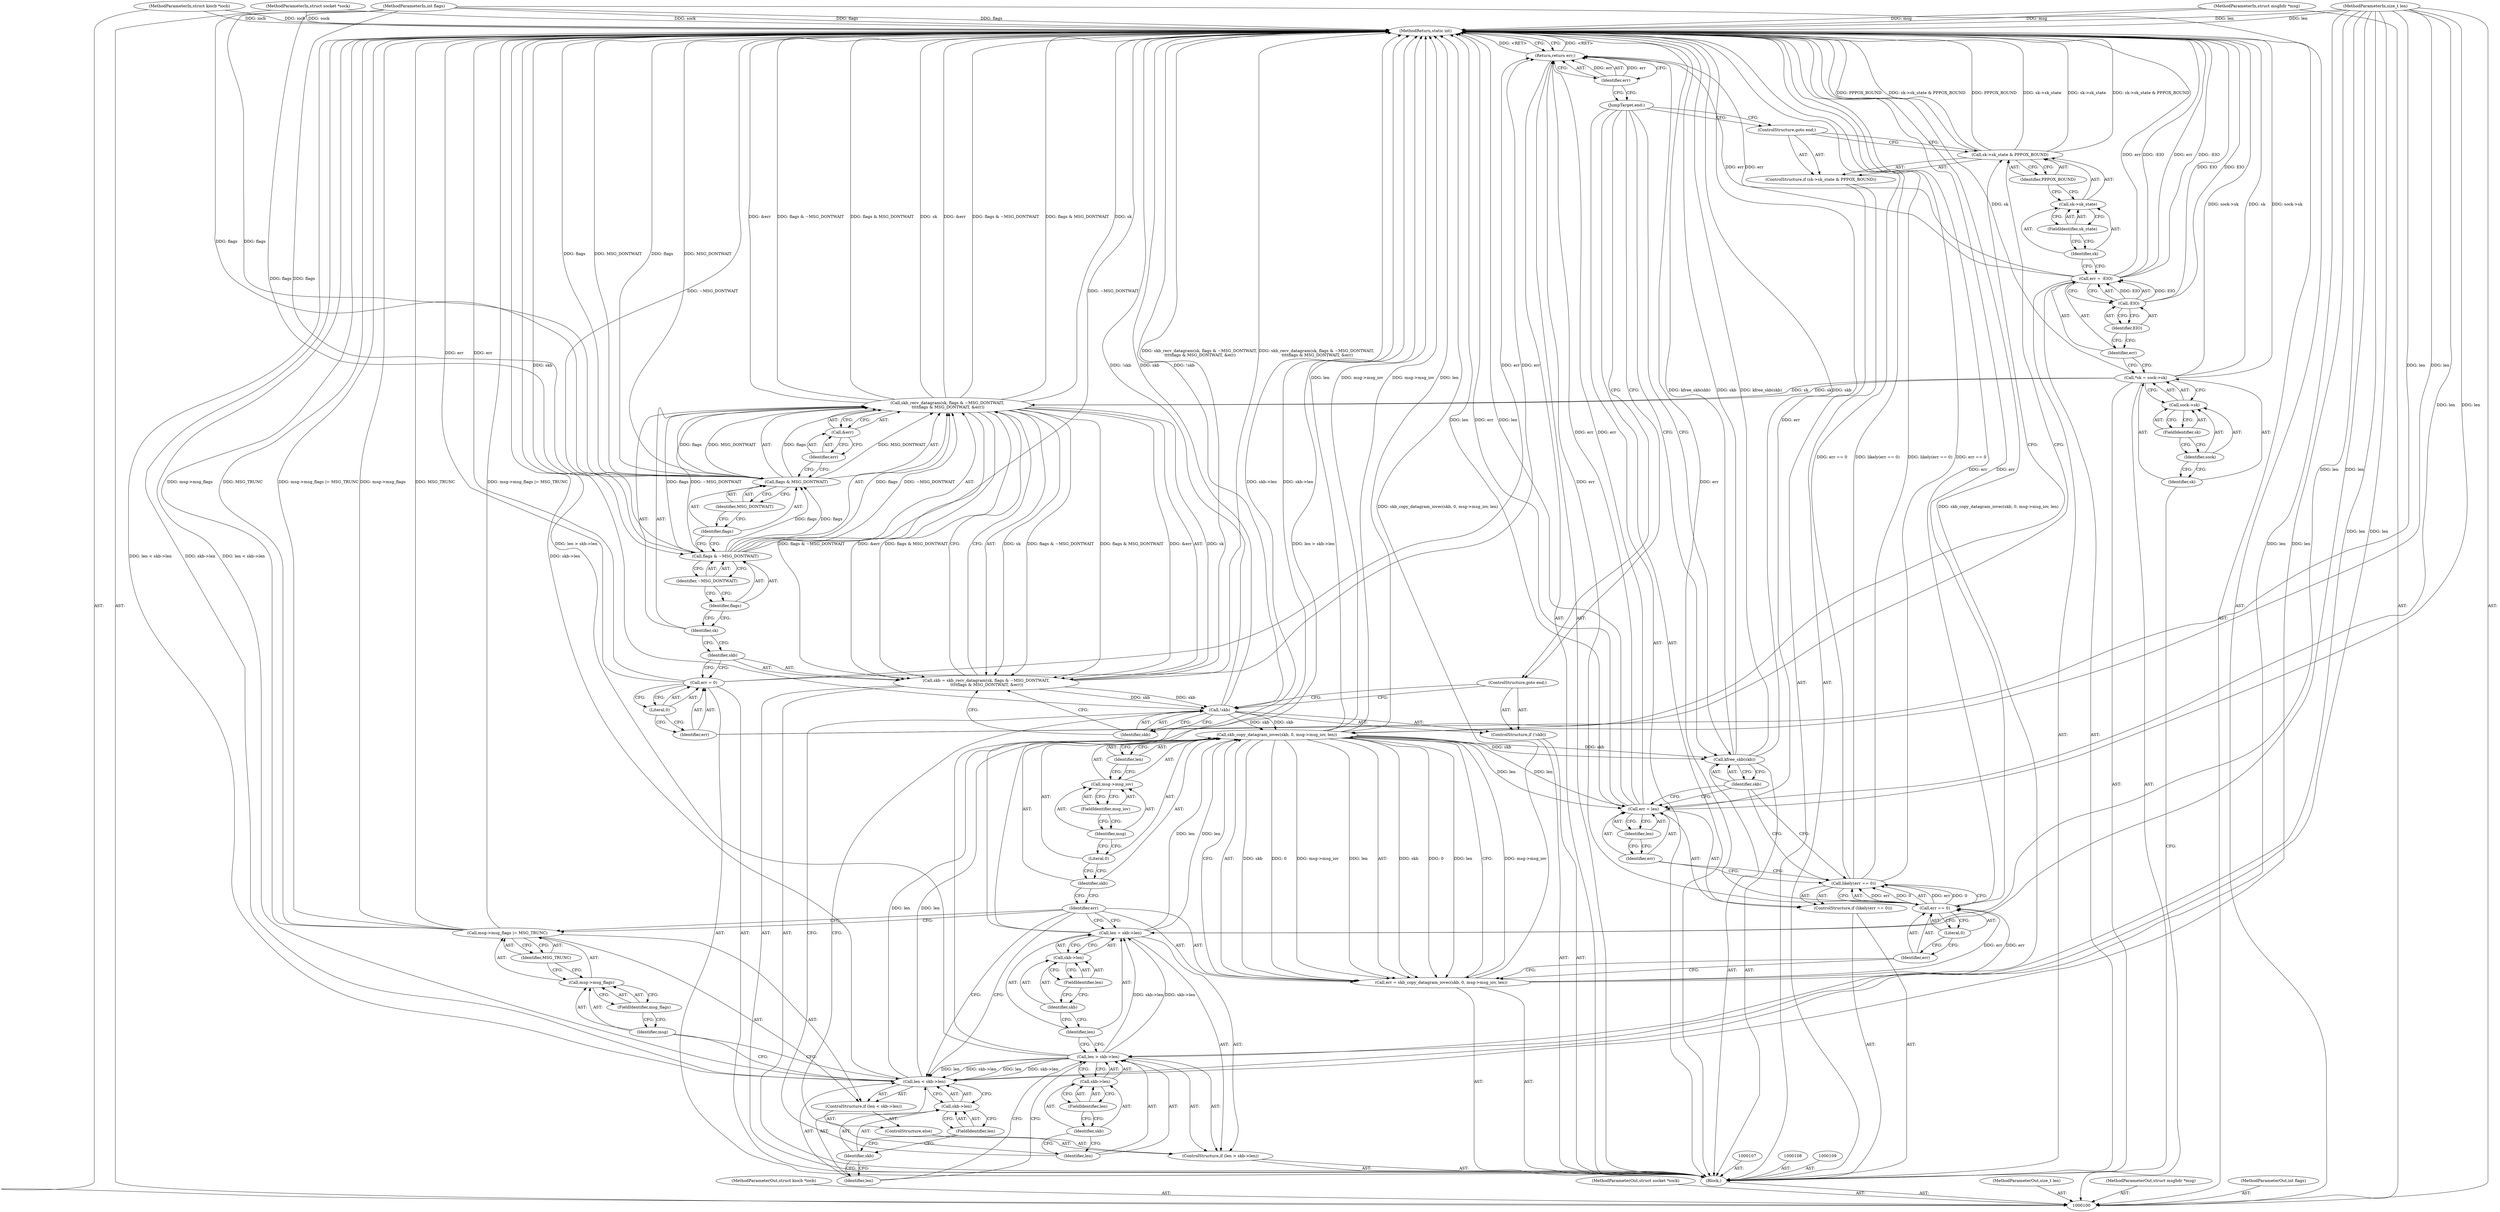 digraph "0_linux_f3d3342602f8bcbf37d7c46641cb9bca7618eb1c_20" {
"1000190" [label="(MethodReturn,static int)"];
"1000101" [label="(MethodParameterIn,struct kiocb *iocb)"];
"1000271" [label="(MethodParameterOut,struct kiocb *iocb)"];
"1000102" [label="(MethodParameterIn,struct socket *sock)"];
"1000272" [label="(MethodParameterOut,struct socket *sock)"];
"1000123" [label="(FieldIdentifier,sk_state)"];
"1000119" [label="(ControlStructure,if (sk->sk_state & PPPOX_BOUND))"];
"1000124" [label="(Identifier,PPPOX_BOUND)"];
"1000120" [label="(Call,sk->sk_state & PPPOX_BOUND)"];
"1000121" [label="(Call,sk->sk_state)"];
"1000122" [label="(Identifier,sk)"];
"1000125" [label="(ControlStructure,goto end;)"];
"1000126" [label="(Call,err = 0)"];
"1000127" [label="(Identifier,err)"];
"1000128" [label="(Literal,0)"];
"1000129" [label="(Call,skb = skb_recv_datagram(sk, flags & ~MSG_DONTWAIT,\n \t\t\t\tflags & MSG_DONTWAIT, &err))"];
"1000130" [label="(Identifier,skb)"];
"1000132" [label="(Identifier,sk)"];
"1000133" [label="(Call,flags & ~MSG_DONTWAIT)"];
"1000134" [label="(Identifier,flags)"];
"1000135" [label="(Identifier,~MSG_DONTWAIT)"];
"1000131" [label="(Call,skb_recv_datagram(sk, flags & ~MSG_DONTWAIT,\n \t\t\t\tflags & MSG_DONTWAIT, &err))"];
"1000138" [label="(Identifier,MSG_DONTWAIT)"];
"1000139" [label="(Call,&err)"];
"1000140" [label="(Identifier,err)"];
"1000136" [label="(Call,flags & MSG_DONTWAIT)"];
"1000137" [label="(Identifier,flags)"];
"1000141" [label="(ControlStructure,if (!skb))"];
"1000142" [label="(Call,!skb)"];
"1000143" [label="(Identifier,skb)"];
"1000144" [label="(ControlStructure,goto end;)"];
"1000145" [label="(ControlStructure,if (len > skb->len))"];
"1000148" [label="(Call,skb->len)"];
"1000149" [label="(Identifier,skb)"];
"1000150" [label="(FieldIdentifier,len)"];
"1000146" [label="(Call,len > skb->len)"];
"1000147" [label="(Identifier,len)"];
"1000104" [label="(MethodParameterIn,size_t len)"];
"1000274" [label="(MethodParameterOut,size_t len)"];
"1000103" [label="(MethodParameterIn,struct msghdr *msg)"];
"1000273" [label="(MethodParameterOut,struct msghdr *msg)"];
"1000155" [label="(FieldIdentifier,len)"];
"1000151" [label="(Call,len = skb->len)"];
"1000152" [label="(Identifier,len)"];
"1000153" [label="(Call,skb->len)"];
"1000154" [label="(Identifier,skb)"];
"1000156" [label="(ControlStructure,else)"];
"1000158" [label="(Call,len < skb->len)"];
"1000159" [label="(Identifier,len)"];
"1000160" [label="(Call,skb->len)"];
"1000161" [label="(Identifier,skb)"];
"1000162" [label="(FieldIdentifier,len)"];
"1000157" [label="(ControlStructure,if (len < skb->len))"];
"1000163" [label="(Call,msg->msg_flags |= MSG_TRUNC)"];
"1000164" [label="(Call,msg->msg_flags)"];
"1000165" [label="(Identifier,msg)"];
"1000167" [label="(Identifier,MSG_TRUNC)"];
"1000166" [label="(FieldIdentifier,msg_flags)"];
"1000168" [label="(Call,err = skb_copy_datagram_iovec(skb, 0, msg->msg_iov, len))"];
"1000169" [label="(Identifier,err)"];
"1000171" [label="(Identifier,skb)"];
"1000172" [label="(Literal,0)"];
"1000173" [label="(Call,msg->msg_iov)"];
"1000174" [label="(Identifier,msg)"];
"1000175" [label="(FieldIdentifier,msg_iov)"];
"1000176" [label="(Identifier,len)"];
"1000170" [label="(Call,skb_copy_datagram_iovec(skb, 0, msg->msg_iov, len))"];
"1000177" [label="(ControlStructure,if (likely(err == 0)))"];
"1000179" [label="(Call,err == 0)"];
"1000180" [label="(Identifier,err)"];
"1000181" [label="(Literal,0)"];
"1000178" [label="(Call,likely(err == 0))"];
"1000182" [label="(Call,err = len)"];
"1000183" [label="(Identifier,err)"];
"1000184" [label="(Identifier,len)"];
"1000185" [label="(Call,kfree_skb(skb))"];
"1000186" [label="(Identifier,skb)"];
"1000187" [label="(JumpTarget,end:)"];
"1000105" [label="(MethodParameterIn,int flags)"];
"1000275" [label="(MethodParameterOut,int flags)"];
"1000188" [label="(Return,return err;)"];
"1000189" [label="(Identifier,err)"];
"1000106" [label="(Block,)"];
"1000110" [label="(Call,*sk = sock->sk)"];
"1000111" [label="(Identifier,sk)"];
"1000112" [label="(Call,sock->sk)"];
"1000113" [label="(Identifier,sock)"];
"1000114" [label="(FieldIdentifier,sk)"];
"1000115" [label="(Call,err = -EIO)"];
"1000116" [label="(Identifier,err)"];
"1000117" [label="(Call,-EIO)"];
"1000118" [label="(Identifier,EIO)"];
"1000190" -> "1000100"  [label="AST: "];
"1000190" -> "1000188"  [label="CFG: "];
"1000188" -> "1000190"  [label="DDG: <RET>"];
"1000142" -> "1000190"  [label="DDG: !skb"];
"1000142" -> "1000190"  [label="DDG: skb"];
"1000185" -> "1000190"  [label="DDG: kfree_skb(skb)"];
"1000185" -> "1000190"  [label="DDG: skb"];
"1000105" -> "1000190"  [label="DDG: flags"];
"1000158" -> "1000190"  [label="DDG: skb->len"];
"1000158" -> "1000190"  [label="DDG: len < skb->len"];
"1000182" -> "1000190"  [label="DDG: len"];
"1000182" -> "1000190"  [label="DDG: err"];
"1000170" -> "1000190"  [label="DDG: len"];
"1000170" -> "1000190"  [label="DDG: msg->msg_iov"];
"1000117" -> "1000190"  [label="DDG: EIO"];
"1000168" -> "1000190"  [label="DDG: skb_copy_datagram_iovec(skb, 0, msg->msg_iov, len)"];
"1000136" -> "1000190"  [label="DDG: MSG_DONTWAIT"];
"1000136" -> "1000190"  [label="DDG: flags"];
"1000178" -> "1000190"  [label="DDG: likely(err == 0)"];
"1000178" -> "1000190"  [label="DDG: err == 0"];
"1000115" -> "1000190"  [label="DDG: -EIO"];
"1000115" -> "1000190"  [label="DDG: err"];
"1000163" -> "1000190"  [label="DDG: msg->msg_flags"];
"1000163" -> "1000190"  [label="DDG: MSG_TRUNC"];
"1000163" -> "1000190"  [label="DDG: msg->msg_flags |= MSG_TRUNC"];
"1000104" -> "1000190"  [label="DDG: len"];
"1000131" -> "1000190"  [label="DDG: sk"];
"1000131" -> "1000190"  [label="DDG: &err"];
"1000131" -> "1000190"  [label="DDG: flags & ~MSG_DONTWAIT"];
"1000131" -> "1000190"  [label="DDG: flags & MSG_DONTWAIT"];
"1000103" -> "1000190"  [label="DDG: msg"];
"1000120" -> "1000190"  [label="DDG: sk->sk_state"];
"1000120" -> "1000190"  [label="DDG: sk->sk_state & PPPOX_BOUND"];
"1000120" -> "1000190"  [label="DDG: PPPOX_BOUND"];
"1000179" -> "1000190"  [label="DDG: err"];
"1000126" -> "1000190"  [label="DDG: err"];
"1000151" -> "1000190"  [label="DDG: skb->len"];
"1000102" -> "1000190"  [label="DDG: sock"];
"1000110" -> "1000190"  [label="DDG: sock->sk"];
"1000110" -> "1000190"  [label="DDG: sk"];
"1000133" -> "1000190"  [label="DDG: ~MSG_DONTWAIT"];
"1000101" -> "1000190"  [label="DDG: iocb"];
"1000146" -> "1000190"  [label="DDG: len > skb->len"];
"1000129" -> "1000190"  [label="DDG: skb_recv_datagram(sk, flags & ~MSG_DONTWAIT,\n \t\t\t\tflags & MSG_DONTWAIT, &err)"];
"1000101" -> "1000100"  [label="AST: "];
"1000101" -> "1000190"  [label="DDG: iocb"];
"1000271" -> "1000100"  [label="AST: "];
"1000102" -> "1000100"  [label="AST: "];
"1000102" -> "1000190"  [label="DDG: sock"];
"1000272" -> "1000100"  [label="AST: "];
"1000123" -> "1000121"  [label="AST: "];
"1000123" -> "1000122"  [label="CFG: "];
"1000121" -> "1000123"  [label="CFG: "];
"1000119" -> "1000106"  [label="AST: "];
"1000120" -> "1000119"  [label="AST: "];
"1000125" -> "1000119"  [label="AST: "];
"1000124" -> "1000120"  [label="AST: "];
"1000124" -> "1000121"  [label="CFG: "];
"1000120" -> "1000124"  [label="CFG: "];
"1000120" -> "1000119"  [label="AST: "];
"1000120" -> "1000124"  [label="CFG: "];
"1000121" -> "1000120"  [label="AST: "];
"1000124" -> "1000120"  [label="AST: "];
"1000125" -> "1000120"  [label="CFG: "];
"1000127" -> "1000120"  [label="CFG: "];
"1000120" -> "1000190"  [label="DDG: sk->sk_state"];
"1000120" -> "1000190"  [label="DDG: sk->sk_state & PPPOX_BOUND"];
"1000120" -> "1000190"  [label="DDG: PPPOX_BOUND"];
"1000121" -> "1000120"  [label="AST: "];
"1000121" -> "1000123"  [label="CFG: "];
"1000122" -> "1000121"  [label="AST: "];
"1000123" -> "1000121"  [label="AST: "];
"1000124" -> "1000121"  [label="CFG: "];
"1000122" -> "1000121"  [label="AST: "];
"1000122" -> "1000115"  [label="CFG: "];
"1000123" -> "1000122"  [label="CFG: "];
"1000125" -> "1000119"  [label="AST: "];
"1000125" -> "1000120"  [label="CFG: "];
"1000187" -> "1000125"  [label="CFG: "];
"1000126" -> "1000106"  [label="AST: "];
"1000126" -> "1000128"  [label="CFG: "];
"1000127" -> "1000126"  [label="AST: "];
"1000128" -> "1000126"  [label="AST: "];
"1000130" -> "1000126"  [label="CFG: "];
"1000126" -> "1000190"  [label="DDG: err"];
"1000126" -> "1000188"  [label="DDG: err"];
"1000127" -> "1000126"  [label="AST: "];
"1000127" -> "1000120"  [label="CFG: "];
"1000128" -> "1000127"  [label="CFG: "];
"1000128" -> "1000126"  [label="AST: "];
"1000128" -> "1000127"  [label="CFG: "];
"1000126" -> "1000128"  [label="CFG: "];
"1000129" -> "1000106"  [label="AST: "];
"1000129" -> "1000131"  [label="CFG: "];
"1000130" -> "1000129"  [label="AST: "];
"1000131" -> "1000129"  [label="AST: "];
"1000143" -> "1000129"  [label="CFG: "];
"1000129" -> "1000190"  [label="DDG: skb_recv_datagram(sk, flags & ~MSG_DONTWAIT,\n \t\t\t\tflags & MSG_DONTWAIT, &err)"];
"1000131" -> "1000129"  [label="DDG: sk"];
"1000131" -> "1000129"  [label="DDG: flags & ~MSG_DONTWAIT"];
"1000131" -> "1000129"  [label="DDG: flags & MSG_DONTWAIT"];
"1000131" -> "1000129"  [label="DDG: &err"];
"1000129" -> "1000142"  [label="DDG: skb"];
"1000130" -> "1000129"  [label="AST: "];
"1000130" -> "1000126"  [label="CFG: "];
"1000132" -> "1000130"  [label="CFG: "];
"1000132" -> "1000131"  [label="AST: "];
"1000132" -> "1000130"  [label="CFG: "];
"1000134" -> "1000132"  [label="CFG: "];
"1000133" -> "1000131"  [label="AST: "];
"1000133" -> "1000135"  [label="CFG: "];
"1000134" -> "1000133"  [label="AST: "];
"1000135" -> "1000133"  [label="AST: "];
"1000137" -> "1000133"  [label="CFG: "];
"1000133" -> "1000190"  [label="DDG: ~MSG_DONTWAIT"];
"1000133" -> "1000131"  [label="DDG: flags"];
"1000133" -> "1000131"  [label="DDG: ~MSG_DONTWAIT"];
"1000105" -> "1000133"  [label="DDG: flags"];
"1000133" -> "1000136"  [label="DDG: flags"];
"1000134" -> "1000133"  [label="AST: "];
"1000134" -> "1000132"  [label="CFG: "];
"1000135" -> "1000134"  [label="CFG: "];
"1000135" -> "1000133"  [label="AST: "];
"1000135" -> "1000134"  [label="CFG: "];
"1000133" -> "1000135"  [label="CFG: "];
"1000131" -> "1000129"  [label="AST: "];
"1000131" -> "1000139"  [label="CFG: "];
"1000132" -> "1000131"  [label="AST: "];
"1000133" -> "1000131"  [label="AST: "];
"1000136" -> "1000131"  [label="AST: "];
"1000139" -> "1000131"  [label="AST: "];
"1000129" -> "1000131"  [label="CFG: "];
"1000131" -> "1000190"  [label="DDG: sk"];
"1000131" -> "1000190"  [label="DDG: &err"];
"1000131" -> "1000190"  [label="DDG: flags & ~MSG_DONTWAIT"];
"1000131" -> "1000190"  [label="DDG: flags & MSG_DONTWAIT"];
"1000131" -> "1000129"  [label="DDG: sk"];
"1000131" -> "1000129"  [label="DDG: flags & ~MSG_DONTWAIT"];
"1000131" -> "1000129"  [label="DDG: flags & MSG_DONTWAIT"];
"1000131" -> "1000129"  [label="DDG: &err"];
"1000110" -> "1000131"  [label="DDG: sk"];
"1000133" -> "1000131"  [label="DDG: flags"];
"1000133" -> "1000131"  [label="DDG: ~MSG_DONTWAIT"];
"1000136" -> "1000131"  [label="DDG: flags"];
"1000136" -> "1000131"  [label="DDG: MSG_DONTWAIT"];
"1000138" -> "1000136"  [label="AST: "];
"1000138" -> "1000137"  [label="CFG: "];
"1000136" -> "1000138"  [label="CFG: "];
"1000139" -> "1000131"  [label="AST: "];
"1000139" -> "1000140"  [label="CFG: "];
"1000140" -> "1000139"  [label="AST: "];
"1000131" -> "1000139"  [label="CFG: "];
"1000140" -> "1000139"  [label="AST: "];
"1000140" -> "1000136"  [label="CFG: "];
"1000139" -> "1000140"  [label="CFG: "];
"1000136" -> "1000131"  [label="AST: "];
"1000136" -> "1000138"  [label="CFG: "];
"1000137" -> "1000136"  [label="AST: "];
"1000138" -> "1000136"  [label="AST: "];
"1000140" -> "1000136"  [label="CFG: "];
"1000136" -> "1000190"  [label="DDG: MSG_DONTWAIT"];
"1000136" -> "1000190"  [label="DDG: flags"];
"1000136" -> "1000131"  [label="DDG: flags"];
"1000136" -> "1000131"  [label="DDG: MSG_DONTWAIT"];
"1000133" -> "1000136"  [label="DDG: flags"];
"1000105" -> "1000136"  [label="DDG: flags"];
"1000137" -> "1000136"  [label="AST: "];
"1000137" -> "1000133"  [label="CFG: "];
"1000138" -> "1000137"  [label="CFG: "];
"1000141" -> "1000106"  [label="AST: "];
"1000142" -> "1000141"  [label="AST: "];
"1000144" -> "1000141"  [label="AST: "];
"1000142" -> "1000141"  [label="AST: "];
"1000142" -> "1000143"  [label="CFG: "];
"1000143" -> "1000142"  [label="AST: "];
"1000144" -> "1000142"  [label="CFG: "];
"1000147" -> "1000142"  [label="CFG: "];
"1000142" -> "1000190"  [label="DDG: !skb"];
"1000142" -> "1000190"  [label="DDG: skb"];
"1000129" -> "1000142"  [label="DDG: skb"];
"1000142" -> "1000170"  [label="DDG: skb"];
"1000143" -> "1000142"  [label="AST: "];
"1000143" -> "1000129"  [label="CFG: "];
"1000142" -> "1000143"  [label="CFG: "];
"1000144" -> "1000141"  [label="AST: "];
"1000144" -> "1000142"  [label="CFG: "];
"1000187" -> "1000144"  [label="CFG: "];
"1000145" -> "1000106"  [label="AST: "];
"1000146" -> "1000145"  [label="AST: "];
"1000151" -> "1000145"  [label="AST: "];
"1000156" -> "1000145"  [label="AST: "];
"1000148" -> "1000146"  [label="AST: "];
"1000148" -> "1000150"  [label="CFG: "];
"1000149" -> "1000148"  [label="AST: "];
"1000150" -> "1000148"  [label="AST: "];
"1000146" -> "1000148"  [label="CFG: "];
"1000149" -> "1000148"  [label="AST: "];
"1000149" -> "1000147"  [label="CFG: "];
"1000150" -> "1000149"  [label="CFG: "];
"1000150" -> "1000148"  [label="AST: "];
"1000150" -> "1000149"  [label="CFG: "];
"1000148" -> "1000150"  [label="CFG: "];
"1000146" -> "1000145"  [label="AST: "];
"1000146" -> "1000148"  [label="CFG: "];
"1000147" -> "1000146"  [label="AST: "];
"1000148" -> "1000146"  [label="AST: "];
"1000152" -> "1000146"  [label="CFG: "];
"1000159" -> "1000146"  [label="CFG: "];
"1000146" -> "1000190"  [label="DDG: len > skb->len"];
"1000104" -> "1000146"  [label="DDG: len"];
"1000146" -> "1000151"  [label="DDG: skb->len"];
"1000146" -> "1000158"  [label="DDG: len"];
"1000146" -> "1000158"  [label="DDG: skb->len"];
"1000147" -> "1000146"  [label="AST: "];
"1000147" -> "1000142"  [label="CFG: "];
"1000149" -> "1000147"  [label="CFG: "];
"1000104" -> "1000100"  [label="AST: "];
"1000104" -> "1000190"  [label="DDG: len"];
"1000104" -> "1000146"  [label="DDG: len"];
"1000104" -> "1000151"  [label="DDG: len"];
"1000104" -> "1000158"  [label="DDG: len"];
"1000104" -> "1000170"  [label="DDG: len"];
"1000104" -> "1000182"  [label="DDG: len"];
"1000274" -> "1000100"  [label="AST: "];
"1000103" -> "1000100"  [label="AST: "];
"1000103" -> "1000190"  [label="DDG: msg"];
"1000273" -> "1000100"  [label="AST: "];
"1000155" -> "1000153"  [label="AST: "];
"1000155" -> "1000154"  [label="CFG: "];
"1000153" -> "1000155"  [label="CFG: "];
"1000151" -> "1000145"  [label="AST: "];
"1000151" -> "1000153"  [label="CFG: "];
"1000152" -> "1000151"  [label="AST: "];
"1000153" -> "1000151"  [label="AST: "];
"1000169" -> "1000151"  [label="CFG: "];
"1000151" -> "1000190"  [label="DDG: skb->len"];
"1000146" -> "1000151"  [label="DDG: skb->len"];
"1000104" -> "1000151"  [label="DDG: len"];
"1000151" -> "1000170"  [label="DDG: len"];
"1000152" -> "1000151"  [label="AST: "];
"1000152" -> "1000146"  [label="CFG: "];
"1000154" -> "1000152"  [label="CFG: "];
"1000153" -> "1000151"  [label="AST: "];
"1000153" -> "1000155"  [label="CFG: "];
"1000154" -> "1000153"  [label="AST: "];
"1000155" -> "1000153"  [label="AST: "];
"1000151" -> "1000153"  [label="CFG: "];
"1000154" -> "1000153"  [label="AST: "];
"1000154" -> "1000152"  [label="CFG: "];
"1000155" -> "1000154"  [label="CFG: "];
"1000156" -> "1000145"  [label="AST: "];
"1000157" -> "1000156"  [label="AST: "];
"1000158" -> "1000157"  [label="AST: "];
"1000158" -> "1000160"  [label="CFG: "];
"1000159" -> "1000158"  [label="AST: "];
"1000160" -> "1000158"  [label="AST: "];
"1000165" -> "1000158"  [label="CFG: "];
"1000169" -> "1000158"  [label="CFG: "];
"1000158" -> "1000190"  [label="DDG: skb->len"];
"1000158" -> "1000190"  [label="DDG: len < skb->len"];
"1000146" -> "1000158"  [label="DDG: len"];
"1000146" -> "1000158"  [label="DDG: skb->len"];
"1000104" -> "1000158"  [label="DDG: len"];
"1000158" -> "1000170"  [label="DDG: len"];
"1000159" -> "1000158"  [label="AST: "];
"1000159" -> "1000146"  [label="CFG: "];
"1000161" -> "1000159"  [label="CFG: "];
"1000160" -> "1000158"  [label="AST: "];
"1000160" -> "1000162"  [label="CFG: "];
"1000161" -> "1000160"  [label="AST: "];
"1000162" -> "1000160"  [label="AST: "];
"1000158" -> "1000160"  [label="CFG: "];
"1000161" -> "1000160"  [label="AST: "];
"1000161" -> "1000159"  [label="CFG: "];
"1000162" -> "1000161"  [label="CFG: "];
"1000162" -> "1000160"  [label="AST: "];
"1000162" -> "1000161"  [label="CFG: "];
"1000160" -> "1000162"  [label="CFG: "];
"1000157" -> "1000156"  [label="AST: "];
"1000158" -> "1000157"  [label="AST: "];
"1000163" -> "1000157"  [label="AST: "];
"1000163" -> "1000157"  [label="AST: "];
"1000163" -> "1000167"  [label="CFG: "];
"1000164" -> "1000163"  [label="AST: "];
"1000167" -> "1000163"  [label="AST: "];
"1000169" -> "1000163"  [label="CFG: "];
"1000163" -> "1000190"  [label="DDG: msg->msg_flags"];
"1000163" -> "1000190"  [label="DDG: MSG_TRUNC"];
"1000163" -> "1000190"  [label="DDG: msg->msg_flags |= MSG_TRUNC"];
"1000164" -> "1000163"  [label="AST: "];
"1000164" -> "1000166"  [label="CFG: "];
"1000165" -> "1000164"  [label="AST: "];
"1000166" -> "1000164"  [label="AST: "];
"1000167" -> "1000164"  [label="CFG: "];
"1000165" -> "1000164"  [label="AST: "];
"1000165" -> "1000158"  [label="CFG: "];
"1000166" -> "1000165"  [label="CFG: "];
"1000167" -> "1000163"  [label="AST: "];
"1000167" -> "1000164"  [label="CFG: "];
"1000163" -> "1000167"  [label="CFG: "];
"1000166" -> "1000164"  [label="AST: "];
"1000166" -> "1000165"  [label="CFG: "];
"1000164" -> "1000166"  [label="CFG: "];
"1000168" -> "1000106"  [label="AST: "];
"1000168" -> "1000170"  [label="CFG: "];
"1000169" -> "1000168"  [label="AST: "];
"1000170" -> "1000168"  [label="AST: "];
"1000180" -> "1000168"  [label="CFG: "];
"1000168" -> "1000190"  [label="DDG: skb_copy_datagram_iovec(skb, 0, msg->msg_iov, len)"];
"1000170" -> "1000168"  [label="DDG: skb"];
"1000170" -> "1000168"  [label="DDG: 0"];
"1000170" -> "1000168"  [label="DDG: msg->msg_iov"];
"1000170" -> "1000168"  [label="DDG: len"];
"1000168" -> "1000179"  [label="DDG: err"];
"1000169" -> "1000168"  [label="AST: "];
"1000169" -> "1000151"  [label="CFG: "];
"1000169" -> "1000163"  [label="CFG: "];
"1000169" -> "1000158"  [label="CFG: "];
"1000171" -> "1000169"  [label="CFG: "];
"1000171" -> "1000170"  [label="AST: "];
"1000171" -> "1000169"  [label="CFG: "];
"1000172" -> "1000171"  [label="CFG: "];
"1000172" -> "1000170"  [label="AST: "];
"1000172" -> "1000171"  [label="CFG: "];
"1000174" -> "1000172"  [label="CFG: "];
"1000173" -> "1000170"  [label="AST: "];
"1000173" -> "1000175"  [label="CFG: "];
"1000174" -> "1000173"  [label="AST: "];
"1000175" -> "1000173"  [label="AST: "];
"1000176" -> "1000173"  [label="CFG: "];
"1000174" -> "1000173"  [label="AST: "];
"1000174" -> "1000172"  [label="CFG: "];
"1000175" -> "1000174"  [label="CFG: "];
"1000175" -> "1000173"  [label="AST: "];
"1000175" -> "1000174"  [label="CFG: "];
"1000173" -> "1000175"  [label="CFG: "];
"1000176" -> "1000170"  [label="AST: "];
"1000176" -> "1000173"  [label="CFG: "];
"1000170" -> "1000176"  [label="CFG: "];
"1000170" -> "1000168"  [label="AST: "];
"1000170" -> "1000176"  [label="CFG: "];
"1000171" -> "1000170"  [label="AST: "];
"1000172" -> "1000170"  [label="AST: "];
"1000173" -> "1000170"  [label="AST: "];
"1000176" -> "1000170"  [label="AST: "];
"1000168" -> "1000170"  [label="CFG: "];
"1000170" -> "1000190"  [label="DDG: len"];
"1000170" -> "1000190"  [label="DDG: msg->msg_iov"];
"1000170" -> "1000168"  [label="DDG: skb"];
"1000170" -> "1000168"  [label="DDG: 0"];
"1000170" -> "1000168"  [label="DDG: msg->msg_iov"];
"1000170" -> "1000168"  [label="DDG: len"];
"1000142" -> "1000170"  [label="DDG: skb"];
"1000158" -> "1000170"  [label="DDG: len"];
"1000151" -> "1000170"  [label="DDG: len"];
"1000104" -> "1000170"  [label="DDG: len"];
"1000170" -> "1000182"  [label="DDG: len"];
"1000170" -> "1000185"  [label="DDG: skb"];
"1000177" -> "1000106"  [label="AST: "];
"1000178" -> "1000177"  [label="AST: "];
"1000182" -> "1000177"  [label="AST: "];
"1000179" -> "1000178"  [label="AST: "];
"1000179" -> "1000181"  [label="CFG: "];
"1000180" -> "1000179"  [label="AST: "];
"1000181" -> "1000179"  [label="AST: "];
"1000178" -> "1000179"  [label="CFG: "];
"1000179" -> "1000190"  [label="DDG: err"];
"1000179" -> "1000178"  [label="DDG: err"];
"1000179" -> "1000178"  [label="DDG: 0"];
"1000168" -> "1000179"  [label="DDG: err"];
"1000179" -> "1000188"  [label="DDG: err"];
"1000180" -> "1000179"  [label="AST: "];
"1000180" -> "1000168"  [label="CFG: "];
"1000181" -> "1000180"  [label="CFG: "];
"1000181" -> "1000179"  [label="AST: "];
"1000181" -> "1000180"  [label="CFG: "];
"1000179" -> "1000181"  [label="CFG: "];
"1000178" -> "1000177"  [label="AST: "];
"1000178" -> "1000179"  [label="CFG: "];
"1000179" -> "1000178"  [label="AST: "];
"1000183" -> "1000178"  [label="CFG: "];
"1000186" -> "1000178"  [label="CFG: "];
"1000178" -> "1000190"  [label="DDG: likely(err == 0)"];
"1000178" -> "1000190"  [label="DDG: err == 0"];
"1000179" -> "1000178"  [label="DDG: err"];
"1000179" -> "1000178"  [label="DDG: 0"];
"1000182" -> "1000177"  [label="AST: "];
"1000182" -> "1000184"  [label="CFG: "];
"1000183" -> "1000182"  [label="AST: "];
"1000184" -> "1000182"  [label="AST: "];
"1000186" -> "1000182"  [label="CFG: "];
"1000182" -> "1000190"  [label="DDG: len"];
"1000182" -> "1000190"  [label="DDG: err"];
"1000170" -> "1000182"  [label="DDG: len"];
"1000104" -> "1000182"  [label="DDG: len"];
"1000182" -> "1000188"  [label="DDG: err"];
"1000183" -> "1000182"  [label="AST: "];
"1000183" -> "1000178"  [label="CFG: "];
"1000184" -> "1000183"  [label="CFG: "];
"1000184" -> "1000182"  [label="AST: "];
"1000184" -> "1000183"  [label="CFG: "];
"1000182" -> "1000184"  [label="CFG: "];
"1000185" -> "1000106"  [label="AST: "];
"1000185" -> "1000186"  [label="CFG: "];
"1000186" -> "1000185"  [label="AST: "];
"1000187" -> "1000185"  [label="CFG: "];
"1000185" -> "1000190"  [label="DDG: kfree_skb(skb)"];
"1000185" -> "1000190"  [label="DDG: skb"];
"1000170" -> "1000185"  [label="DDG: skb"];
"1000186" -> "1000185"  [label="AST: "];
"1000186" -> "1000182"  [label="CFG: "];
"1000186" -> "1000178"  [label="CFG: "];
"1000185" -> "1000186"  [label="CFG: "];
"1000187" -> "1000106"  [label="AST: "];
"1000187" -> "1000185"  [label="CFG: "];
"1000187" -> "1000125"  [label="CFG: "];
"1000187" -> "1000144"  [label="CFG: "];
"1000189" -> "1000187"  [label="CFG: "];
"1000105" -> "1000100"  [label="AST: "];
"1000105" -> "1000190"  [label="DDG: flags"];
"1000105" -> "1000133"  [label="DDG: flags"];
"1000105" -> "1000136"  [label="DDG: flags"];
"1000275" -> "1000100"  [label="AST: "];
"1000188" -> "1000106"  [label="AST: "];
"1000188" -> "1000189"  [label="CFG: "];
"1000189" -> "1000188"  [label="AST: "];
"1000190" -> "1000188"  [label="CFG: "];
"1000188" -> "1000190"  [label="DDG: <RET>"];
"1000189" -> "1000188"  [label="DDG: err"];
"1000179" -> "1000188"  [label="DDG: err"];
"1000126" -> "1000188"  [label="DDG: err"];
"1000115" -> "1000188"  [label="DDG: err"];
"1000182" -> "1000188"  [label="DDG: err"];
"1000189" -> "1000188"  [label="AST: "];
"1000189" -> "1000187"  [label="CFG: "];
"1000188" -> "1000189"  [label="CFG: "];
"1000189" -> "1000188"  [label="DDG: err"];
"1000106" -> "1000100"  [label="AST: "];
"1000107" -> "1000106"  [label="AST: "];
"1000108" -> "1000106"  [label="AST: "];
"1000109" -> "1000106"  [label="AST: "];
"1000110" -> "1000106"  [label="AST: "];
"1000115" -> "1000106"  [label="AST: "];
"1000119" -> "1000106"  [label="AST: "];
"1000126" -> "1000106"  [label="AST: "];
"1000129" -> "1000106"  [label="AST: "];
"1000141" -> "1000106"  [label="AST: "];
"1000145" -> "1000106"  [label="AST: "];
"1000168" -> "1000106"  [label="AST: "];
"1000177" -> "1000106"  [label="AST: "];
"1000185" -> "1000106"  [label="AST: "];
"1000187" -> "1000106"  [label="AST: "];
"1000188" -> "1000106"  [label="AST: "];
"1000110" -> "1000106"  [label="AST: "];
"1000110" -> "1000112"  [label="CFG: "];
"1000111" -> "1000110"  [label="AST: "];
"1000112" -> "1000110"  [label="AST: "];
"1000116" -> "1000110"  [label="CFG: "];
"1000110" -> "1000190"  [label="DDG: sock->sk"];
"1000110" -> "1000190"  [label="DDG: sk"];
"1000110" -> "1000131"  [label="DDG: sk"];
"1000111" -> "1000110"  [label="AST: "];
"1000111" -> "1000100"  [label="CFG: "];
"1000113" -> "1000111"  [label="CFG: "];
"1000112" -> "1000110"  [label="AST: "];
"1000112" -> "1000114"  [label="CFG: "];
"1000113" -> "1000112"  [label="AST: "];
"1000114" -> "1000112"  [label="AST: "];
"1000110" -> "1000112"  [label="CFG: "];
"1000113" -> "1000112"  [label="AST: "];
"1000113" -> "1000111"  [label="CFG: "];
"1000114" -> "1000113"  [label="CFG: "];
"1000114" -> "1000112"  [label="AST: "];
"1000114" -> "1000113"  [label="CFG: "];
"1000112" -> "1000114"  [label="CFG: "];
"1000115" -> "1000106"  [label="AST: "];
"1000115" -> "1000117"  [label="CFG: "];
"1000116" -> "1000115"  [label="AST: "];
"1000117" -> "1000115"  [label="AST: "];
"1000122" -> "1000115"  [label="CFG: "];
"1000115" -> "1000190"  [label="DDG: -EIO"];
"1000115" -> "1000190"  [label="DDG: err"];
"1000117" -> "1000115"  [label="DDG: EIO"];
"1000115" -> "1000188"  [label="DDG: err"];
"1000116" -> "1000115"  [label="AST: "];
"1000116" -> "1000110"  [label="CFG: "];
"1000118" -> "1000116"  [label="CFG: "];
"1000117" -> "1000115"  [label="AST: "];
"1000117" -> "1000118"  [label="CFG: "];
"1000118" -> "1000117"  [label="AST: "];
"1000115" -> "1000117"  [label="CFG: "];
"1000117" -> "1000190"  [label="DDG: EIO"];
"1000117" -> "1000115"  [label="DDG: EIO"];
"1000118" -> "1000117"  [label="AST: "];
"1000118" -> "1000116"  [label="CFG: "];
"1000117" -> "1000118"  [label="CFG: "];
}
